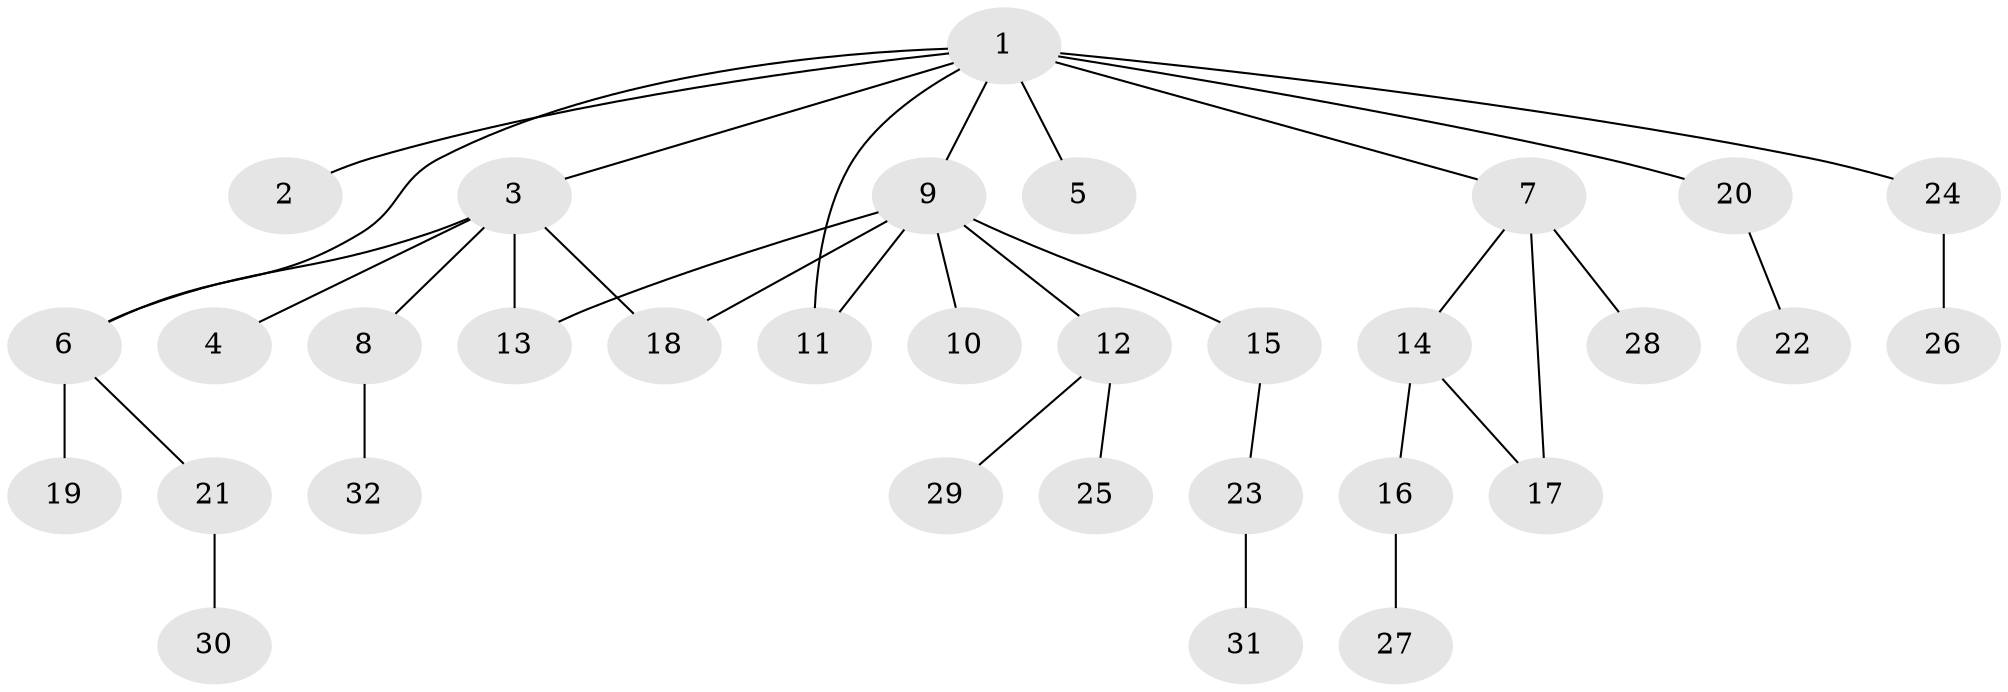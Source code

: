 // original degree distribution, {13: 0.015625, 3: 0.171875, 8: 0.03125, 1: 0.5, 2: 0.203125, 5: 0.046875, 7: 0.015625, 4: 0.015625}
// Generated by graph-tools (version 1.1) at 2025/35/03/09/25 02:35:17]
// undirected, 32 vertices, 36 edges
graph export_dot {
graph [start="1"]
  node [color=gray90,style=filled];
  1;
  2;
  3;
  4;
  5;
  6;
  7;
  8;
  9;
  10;
  11;
  12;
  13;
  14;
  15;
  16;
  17;
  18;
  19;
  20;
  21;
  22;
  23;
  24;
  25;
  26;
  27;
  28;
  29;
  30;
  31;
  32;
  1 -- 2 [weight=2.0];
  1 -- 3 [weight=1.0];
  1 -- 5 [weight=2.0];
  1 -- 6 [weight=1.0];
  1 -- 7 [weight=2.0];
  1 -- 9 [weight=1.0];
  1 -- 11 [weight=1.0];
  1 -- 20 [weight=1.0];
  1 -- 24 [weight=1.0];
  3 -- 4 [weight=2.0];
  3 -- 6 [weight=1.0];
  3 -- 8 [weight=1.0];
  3 -- 13 [weight=1.0];
  3 -- 18 [weight=1.0];
  6 -- 19 [weight=4.0];
  6 -- 21 [weight=1.0];
  7 -- 14 [weight=1.0];
  7 -- 17 [weight=2.0];
  7 -- 28 [weight=2.0];
  8 -- 32 [weight=1.0];
  9 -- 10 [weight=1.0];
  9 -- 11 [weight=1.0];
  9 -- 12 [weight=1.0];
  9 -- 13 [weight=1.0];
  9 -- 15 [weight=1.0];
  9 -- 18 [weight=1.0];
  12 -- 25 [weight=1.0];
  12 -- 29 [weight=1.0];
  14 -- 16 [weight=1.0];
  14 -- 17 [weight=2.0];
  15 -- 23 [weight=1.0];
  16 -- 27 [weight=1.0];
  20 -- 22 [weight=1.0];
  21 -- 30 [weight=1.0];
  23 -- 31 [weight=1.0];
  24 -- 26 [weight=3.0];
}
